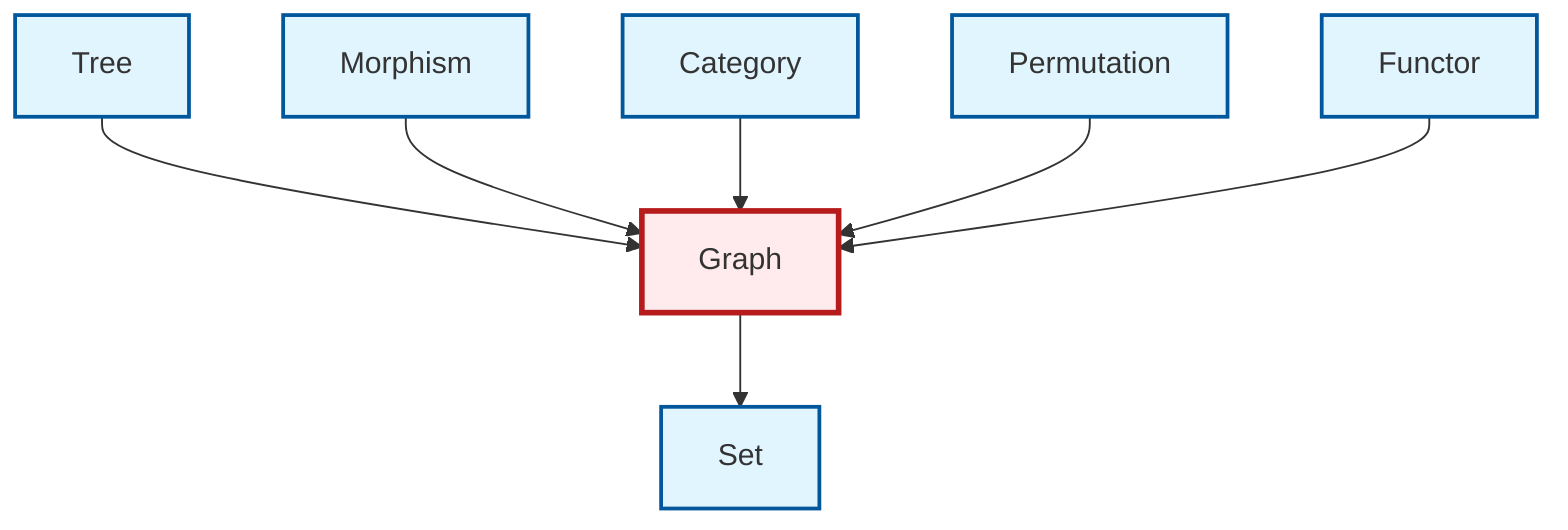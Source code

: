 graph TD
    classDef definition fill:#e1f5fe,stroke:#01579b,stroke-width:2px
    classDef theorem fill:#f3e5f5,stroke:#4a148c,stroke-width:2px
    classDef axiom fill:#fff3e0,stroke:#e65100,stroke-width:2px
    classDef example fill:#e8f5e9,stroke:#1b5e20,stroke-width:2px
    classDef current fill:#ffebee,stroke:#b71c1c,stroke-width:3px
    def-graph["Graph"]:::definition
    def-morphism["Morphism"]:::definition
    def-permutation["Permutation"]:::definition
    def-category["Category"]:::definition
    def-tree["Tree"]:::definition
    def-set["Set"]:::definition
    def-functor["Functor"]:::definition
    def-graph --> def-set
    def-tree --> def-graph
    def-morphism --> def-graph
    def-category --> def-graph
    def-permutation --> def-graph
    def-functor --> def-graph
    class def-graph current